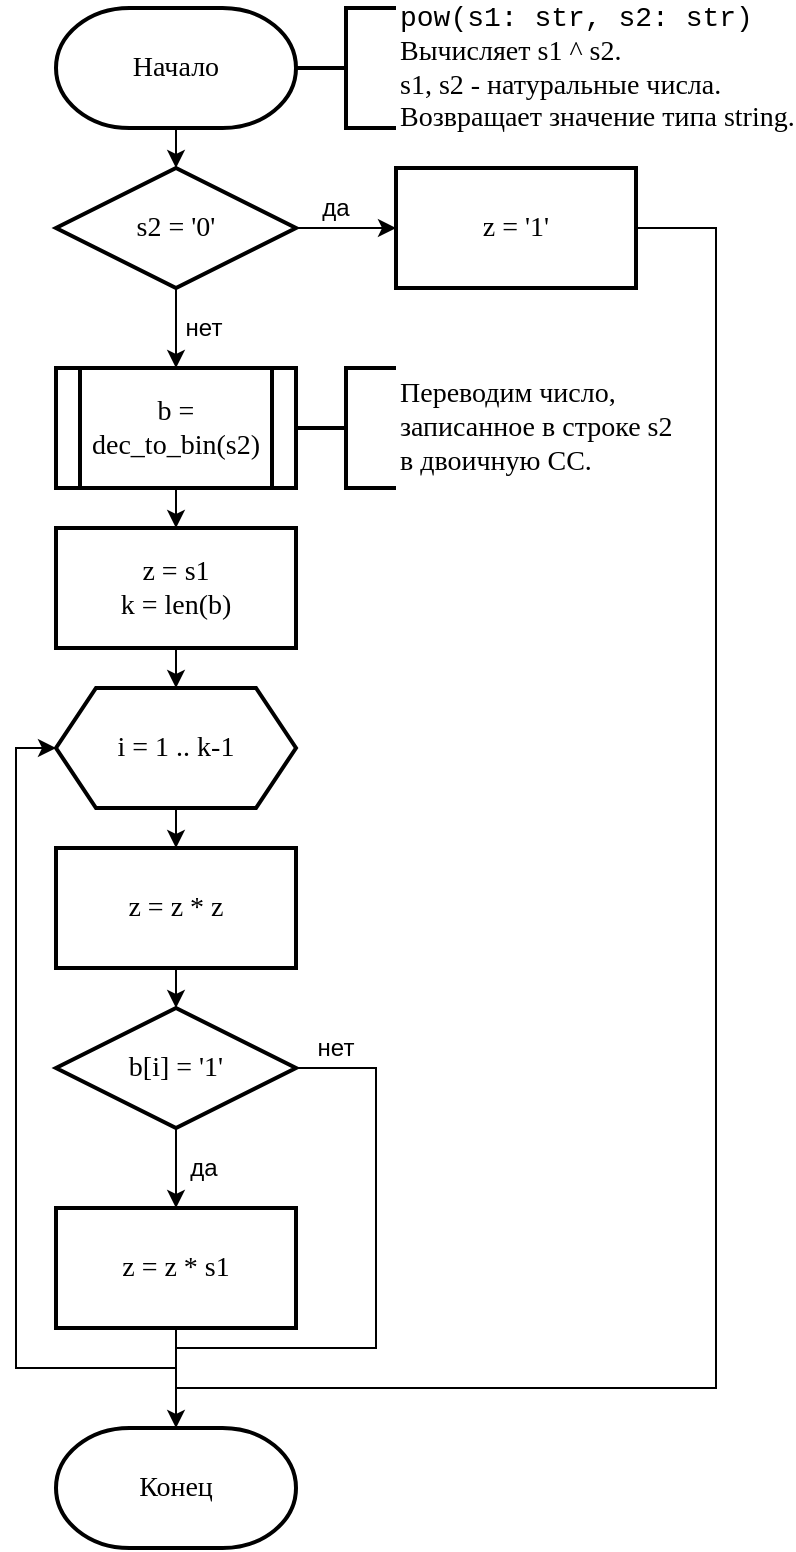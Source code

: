 <mxfile version="14.4.5"><diagram id="MlSowE7N2zOFGr-4BrM5" name="Page-1"><mxGraphModel dx="1422" dy="773" grid="1" gridSize="10" guides="1" tooltips="1" connect="1" arrows="1" fold="1" page="1" pageScale="1" pageWidth="827" pageHeight="1169" math="0" shadow="0"><root><mxCell id="0"/><mxCell id="1" parent="0"/><mxCell id="T-VkvvwlvgEf-x6tDr_E-10" style="edgeStyle=orthogonalEdgeStyle;rounded=0;orthogonalLoop=1;jettySize=auto;html=1;exitX=0.5;exitY=1;exitDx=0;exitDy=0;exitPerimeter=0;entryX=0.5;entryY=0;entryDx=0;entryDy=0;entryPerimeter=0;" edge="1" parent="1" source="eOUjjm0YNrlzB128Bgmo-1" target="T-VkvvwlvgEf-x6tDr_E-4"><mxGeometry relative="1" as="geometry"/></mxCell><mxCell id="eOUjjm0YNrlzB128Bgmo-1" value="Начало" style="strokeWidth=2;html=1;shape=mxgraph.flowchart.terminator;whiteSpace=wrap;fontSize=14;fontFamily=Times New Roman;" parent="1" vertex="1"><mxGeometry x="60" y="40" width="120" height="60" as="geometry"/></mxCell><mxCell id="eOUjjm0YNrlzB128Bgmo-4" value="&lt;div&gt;&lt;font face=&quot;Courier New&quot;&gt;pow(s1: str, s2: str)&lt;/font&gt;&lt;/div&gt;&lt;div&gt;Вычисляет s1 ^ s2.&lt;/div&gt;&lt;div&gt;s1, s2 - натуральные числа.&lt;br&gt;&lt;/div&gt;&lt;div&gt;Возвращает значение типа string.&lt;br&gt;&lt;/div&gt;" style="strokeWidth=2;html=1;shape=mxgraph.flowchart.annotation_2;align=left;labelPosition=right;pointerEvents=1;fontFamily=Times New Roman;fontSize=14;" parent="1" vertex="1"><mxGeometry x="180" y="40" width="50" height="60" as="geometry"/></mxCell><mxCell id="T-VkvvwlvgEf-x6tDr_E-2" value="" style="edgeStyle=orthogonalEdgeStyle;rounded=0;orthogonalLoop=1;jettySize=auto;html=1;exitX=0.5;exitY=1;exitDx=0;exitDy=0;exitPerimeter=0;entryX=0.5;entryY=0;entryDx=0;entryDy=0;fontFamily=Times New Roman;fontSize=14;" edge="1" parent="1" source="T-VkvvwlvgEf-x6tDr_E-4"><mxGeometry relative="1" as="geometry"><mxPoint x="120" y="220" as="targetPoint"/></mxGeometry></mxCell><mxCell id="T-VkvvwlvgEf-x6tDr_E-3" value="&lt;div&gt;&lt;br&gt;&lt;/div&gt;" style="edgeStyle=orthogonalEdgeStyle;rounded=0;orthogonalLoop=1;jettySize=auto;html=1;exitX=1;exitY=0.5;exitDx=0;exitDy=0;exitPerimeter=0;entryX=0;entryY=0.5;entryDx=0;entryDy=0;fontFamily=Times New Roman;fontSize=14;" edge="1" parent="1" source="T-VkvvwlvgEf-x6tDr_E-4" target="T-VkvvwlvgEf-x6tDr_E-7"><mxGeometry relative="1" as="geometry"/></mxCell><mxCell id="T-VkvvwlvgEf-x6tDr_E-4" value="s2 = '0'" style="strokeWidth=2;html=1;shape=mxgraph.flowchart.decision;whiteSpace=wrap;rounded=0;fontFamily=Times New Roman;fontSize=14;" vertex="1" parent="1"><mxGeometry x="60" y="120" width="120" height="60" as="geometry"/></mxCell><mxCell id="T-VkvvwlvgEf-x6tDr_E-35" style="edgeStyle=orthogonalEdgeStyle;rounded=0;orthogonalLoop=1;jettySize=auto;html=1;exitX=1;exitY=0.5;exitDx=0;exitDy=0;startArrow=none;startFill=0;endArrow=none;endFill=0;" edge="1" parent="1" source="T-VkvvwlvgEf-x6tDr_E-7"><mxGeometry relative="1" as="geometry"><mxPoint x="120" y="733" as="targetPoint"/><Array as="points"><mxPoint x="390" y="150"/><mxPoint x="390" y="730"/><mxPoint x="120" y="730"/></Array></mxGeometry></mxCell><mxCell id="T-VkvvwlvgEf-x6tDr_E-7" value="z = '1'" style="rounded=0;whiteSpace=wrap;html=1;absoluteArcSize=1;arcSize=14;strokeWidth=2;fontFamily=Times New Roman;fontSize=14;" vertex="1" parent="1"><mxGeometry x="230" y="120" width="120" height="60" as="geometry"/></mxCell><mxCell id="T-VkvvwlvgEf-x6tDr_E-8" value="нет" style="text;html=1;strokeColor=none;fillColor=none;align=center;verticalAlign=middle;whiteSpace=wrap;rounded=0;" vertex="1" parent="1"><mxGeometry x="124" y="190" width="20" height="20" as="geometry"/></mxCell><mxCell id="T-VkvvwlvgEf-x6tDr_E-9" value="да" style="text;html=1;strokeColor=none;fillColor=none;align=center;verticalAlign=middle;whiteSpace=wrap;rounded=0;" vertex="1" parent="1"><mxGeometry x="190" y="130" width="20" height="20" as="geometry"/></mxCell><mxCell id="T-VkvvwlvgEf-x6tDr_E-17" style="edgeStyle=orthogonalEdgeStyle;rounded=0;orthogonalLoop=1;jettySize=auto;html=1;exitX=0.5;exitY=1;exitDx=0;exitDy=0;entryX=0.5;entryY=0;entryDx=0;entryDy=0;" edge="1" parent="1" source="T-VkvvwlvgEf-x6tDr_E-13" target="T-VkvvwlvgEf-x6tDr_E-16"><mxGeometry relative="1" as="geometry"/></mxCell><mxCell id="T-VkvvwlvgEf-x6tDr_E-13" value="b = dec_to_bin(s2)" style="shape=process;whiteSpace=wrap;html=1;backgroundOutline=1;rounded=0;strokeWidth=2;fontFamily=Times New Roman;fontSize=14;" vertex="1" parent="1"><mxGeometry x="60" y="220" width="120" height="60" as="geometry"/></mxCell><mxCell id="T-VkvvwlvgEf-x6tDr_E-15" value="&lt;div&gt;Переводим число,&lt;/div&gt;&lt;div&gt;записанное в строке s2&lt;/div&gt;&lt;div&gt;в двоичную СС.&lt;br&gt;&lt;/div&gt;" style="strokeWidth=2;html=1;shape=mxgraph.flowchart.annotation_2;align=left;labelPosition=right;pointerEvents=1;fontFamily=Times New Roman;fontSize=14;" vertex="1" parent="1"><mxGeometry x="180" y="220" width="50" height="60" as="geometry"/></mxCell><mxCell id="T-VkvvwlvgEf-x6tDr_E-19" style="edgeStyle=orthogonalEdgeStyle;rounded=0;orthogonalLoop=1;jettySize=auto;html=1;exitX=0.5;exitY=1;exitDx=0;exitDy=0;entryX=0.5;entryY=0;entryDx=0;entryDy=0;" edge="1" parent="1" source="T-VkvvwlvgEf-x6tDr_E-16" target="T-VkvvwlvgEf-x6tDr_E-18"><mxGeometry relative="1" as="geometry"/></mxCell><mxCell id="T-VkvvwlvgEf-x6tDr_E-16" value="&lt;div&gt;z = s1&lt;/div&gt;k = len(b)" style="rounded=0;whiteSpace=wrap;html=1;absoluteArcSize=1;arcSize=14;strokeWidth=2;fontFamily=Times New Roman;fontSize=14;" vertex="1" parent="1"><mxGeometry x="60" y="300" width="120" height="60" as="geometry"/></mxCell><mxCell id="T-VkvvwlvgEf-x6tDr_E-21" style="edgeStyle=orthogonalEdgeStyle;rounded=0;orthogonalLoop=1;jettySize=auto;html=1;exitX=0.5;exitY=1;exitDx=0;exitDy=0;entryX=0.5;entryY=0;entryDx=0;entryDy=0;" edge="1" parent="1" source="T-VkvvwlvgEf-x6tDr_E-18" target="T-VkvvwlvgEf-x6tDr_E-20"><mxGeometry relative="1" as="geometry"/></mxCell><mxCell id="T-VkvvwlvgEf-x6tDr_E-34" style="edgeStyle=orthogonalEdgeStyle;rounded=0;orthogonalLoop=1;jettySize=auto;html=1;exitX=0;exitY=0.5;exitDx=0;exitDy=0;endArrow=none;endFill=0;startArrow=classic;startFill=1;" edge="1" parent="1" source="T-VkvvwlvgEf-x6tDr_E-18"><mxGeometry relative="1" as="geometry"><mxPoint x="120" y="720" as="targetPoint"/><Array as="points"><mxPoint x="40" y="410"/><mxPoint x="40" y="720"/></Array></mxGeometry></mxCell><mxCell id="T-VkvvwlvgEf-x6tDr_E-18" value="i = 1 .. k-1" style="shape=hexagon;perimeter=hexagonPerimeter2;whiteSpace=wrap;html=1;fixedSize=1;fontFamily=Times New Roman;fontSize=14;strokeWidth=2;" vertex="1" parent="1"><mxGeometry x="60" y="380" width="120" height="60" as="geometry"/></mxCell><mxCell id="T-VkvvwlvgEf-x6tDr_E-20" value="&lt;div&gt;z = z * z&lt;/div&gt;" style="rounded=0;whiteSpace=wrap;html=1;absoluteArcSize=1;arcSize=14;strokeWidth=2;fontFamily=Times New Roman;fontSize=14;" vertex="1" parent="1"><mxGeometry x="60" y="460" width="120" height="60" as="geometry"/></mxCell><mxCell id="T-VkvvwlvgEf-x6tDr_E-22" style="edgeStyle=orthogonalEdgeStyle;rounded=0;orthogonalLoop=1;jettySize=auto;html=1;exitX=0.5;exitY=1;exitDx=0;exitDy=0;entryX=0.5;entryY=0;entryDx=0;entryDy=0;entryPerimeter=0;endArrow=classic;endFill=1;fontFamily=Times New Roman;fontSize=14;" edge="1" parent="1" target="T-VkvvwlvgEf-x6tDr_E-25"><mxGeometry relative="1" as="geometry"><mxPoint x="120" y="520" as="sourcePoint"/></mxGeometry></mxCell><mxCell id="T-VkvvwlvgEf-x6tDr_E-23" value="" style="edgeStyle=orthogonalEdgeStyle;rounded=0;orthogonalLoop=1;jettySize=auto;html=1;exitX=0.5;exitY=1;exitDx=0;exitDy=0;exitPerimeter=0;entryX=0.5;entryY=0;entryDx=0;entryDy=0;fontFamily=Times New Roman;fontSize=14;" edge="1" parent="1" source="T-VkvvwlvgEf-x6tDr_E-25" target="T-VkvvwlvgEf-x6tDr_E-26"><mxGeometry relative="1" as="geometry"/></mxCell><mxCell id="T-VkvvwlvgEf-x6tDr_E-33" style="edgeStyle=orthogonalEdgeStyle;rounded=0;orthogonalLoop=1;jettySize=auto;html=1;exitX=1;exitY=0.5;exitDx=0;exitDy=0;exitPerimeter=0;endArrow=none;endFill=0;" edge="1" parent="1" source="T-VkvvwlvgEf-x6tDr_E-25"><mxGeometry relative="1" as="geometry"><mxPoint x="120" y="720" as="targetPoint"/><Array as="points"><mxPoint x="220" y="570"/><mxPoint x="220" y="710"/><mxPoint x="120" y="710"/></Array></mxGeometry></mxCell><mxCell id="T-VkvvwlvgEf-x6tDr_E-25" value="b[i] = '1'" style="strokeWidth=2;html=1;shape=mxgraph.flowchart.decision;whiteSpace=wrap;rounded=0;fontFamily=Times New Roman;fontSize=14;" vertex="1" parent="1"><mxGeometry x="60" y="540" width="120" height="60" as="geometry"/></mxCell><mxCell id="T-VkvvwlvgEf-x6tDr_E-32" style="edgeStyle=orthogonalEdgeStyle;rounded=0;orthogonalLoop=1;jettySize=auto;html=1;exitX=0.5;exitY=1;exitDx=0;exitDy=0;entryX=0.5;entryY=0;entryDx=0;entryDy=0;entryPerimeter=0;" edge="1" parent="1" source="T-VkvvwlvgEf-x6tDr_E-26" target="T-VkvvwlvgEf-x6tDr_E-31"><mxGeometry relative="1" as="geometry"/></mxCell><mxCell id="T-VkvvwlvgEf-x6tDr_E-26" value="z = z * s1" style="rounded=0;whiteSpace=wrap;html=1;absoluteArcSize=1;arcSize=14;strokeWidth=2;fontFamily=Times New Roman;fontSize=14;" vertex="1" parent="1"><mxGeometry x="60" y="640" width="120" height="60" as="geometry"/></mxCell><mxCell id="T-VkvvwlvgEf-x6tDr_E-29" value="да" style="text;html=1;strokeColor=none;fillColor=none;align=center;verticalAlign=middle;whiteSpace=wrap;rounded=0;" vertex="1" parent="1"><mxGeometry x="124" y="610" width="20" height="20" as="geometry"/></mxCell><mxCell id="T-VkvvwlvgEf-x6tDr_E-30" value="нет" style="text;html=1;strokeColor=none;fillColor=none;align=center;verticalAlign=middle;whiteSpace=wrap;rounded=0;" vertex="1" parent="1"><mxGeometry x="190" y="550" width="20" height="20" as="geometry"/></mxCell><mxCell id="T-VkvvwlvgEf-x6tDr_E-31" value="Конец" style="strokeWidth=2;html=1;shape=mxgraph.flowchart.terminator;whiteSpace=wrap;fontSize=14;fontFamily=Times New Roman;" vertex="1" parent="1"><mxGeometry x="60" y="750" width="120" height="60" as="geometry"/></mxCell></root></mxGraphModel></diagram></mxfile>
